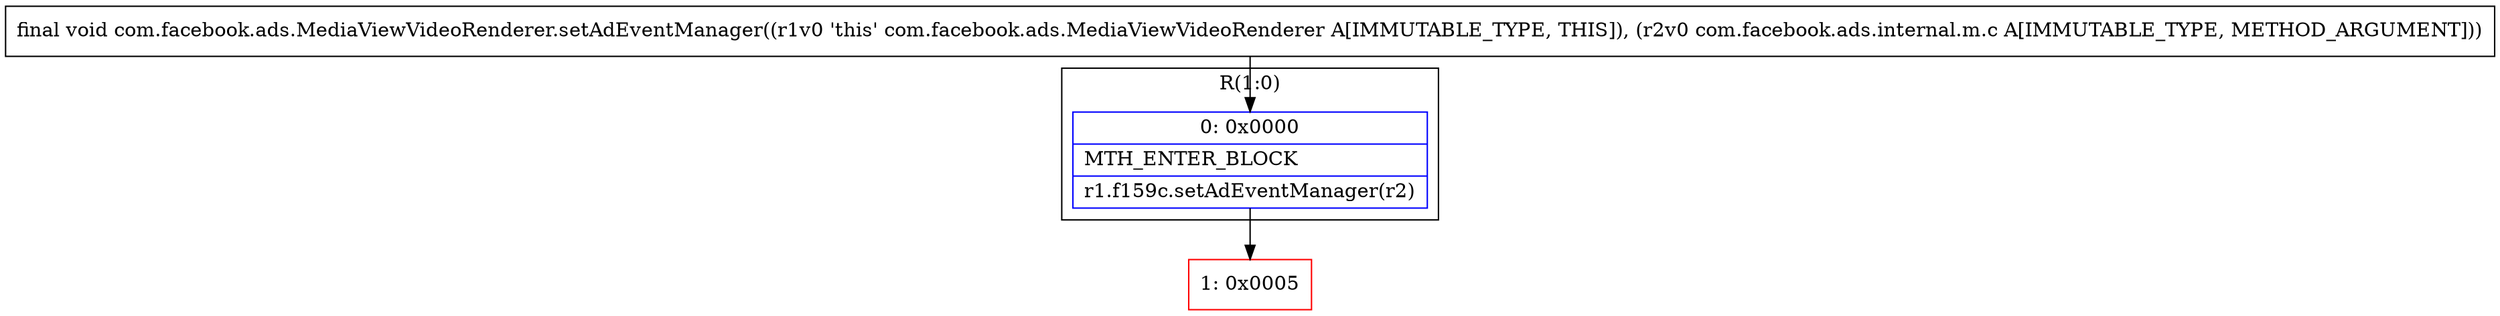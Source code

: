 digraph "CFG forcom.facebook.ads.MediaViewVideoRenderer.setAdEventManager(Lcom\/facebook\/ads\/internal\/m\/c;)V" {
subgraph cluster_Region_832631105 {
label = "R(1:0)";
node [shape=record,color=blue];
Node_0 [shape=record,label="{0\:\ 0x0000|MTH_ENTER_BLOCK\l|r1.f159c.setAdEventManager(r2)\l}"];
}
Node_1 [shape=record,color=red,label="{1\:\ 0x0005}"];
MethodNode[shape=record,label="{final void com.facebook.ads.MediaViewVideoRenderer.setAdEventManager((r1v0 'this' com.facebook.ads.MediaViewVideoRenderer A[IMMUTABLE_TYPE, THIS]), (r2v0 com.facebook.ads.internal.m.c A[IMMUTABLE_TYPE, METHOD_ARGUMENT])) }"];
MethodNode -> Node_0;
Node_0 -> Node_1;
}

